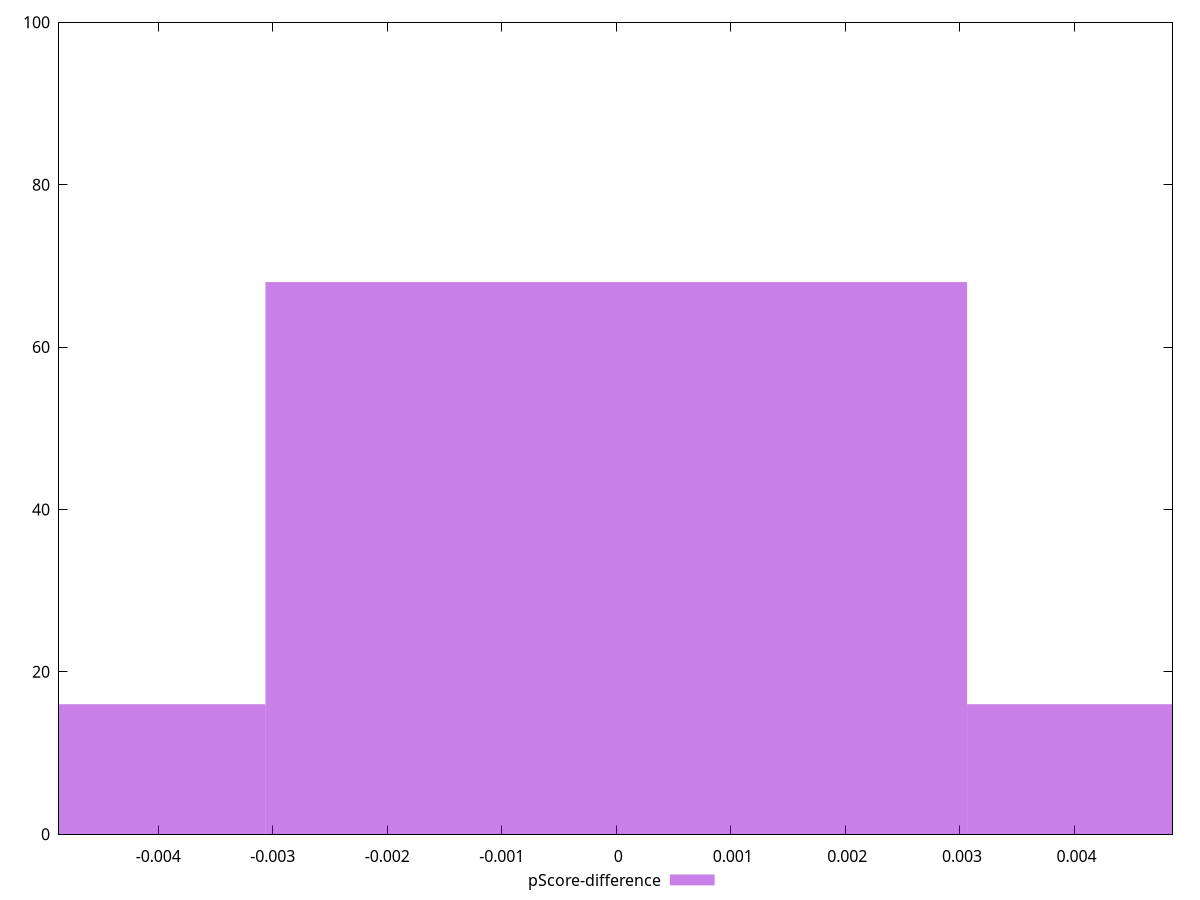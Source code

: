 reset

$pScoreDifference <<EOF
0 68
-0.006125988803521557 16
0.006125988803521557 16
EOF

set key outside below
set boxwidth 0.006125988803521557
set xrange [-0.004865596677968931:0.0048561057581643086]
set yrange [0:100]
set trange [0:100]
set style fill transparent solid 0.5 noborder
set terminal svg size 640, 490 enhanced background rgb 'white'
set output "report_00011_2021-02-09T10:53:21.242Z/first-meaningful-paint/samples/pages/pScore-difference/histogram.svg"

plot $pScoreDifference title "pScore-difference" with boxes

reset
